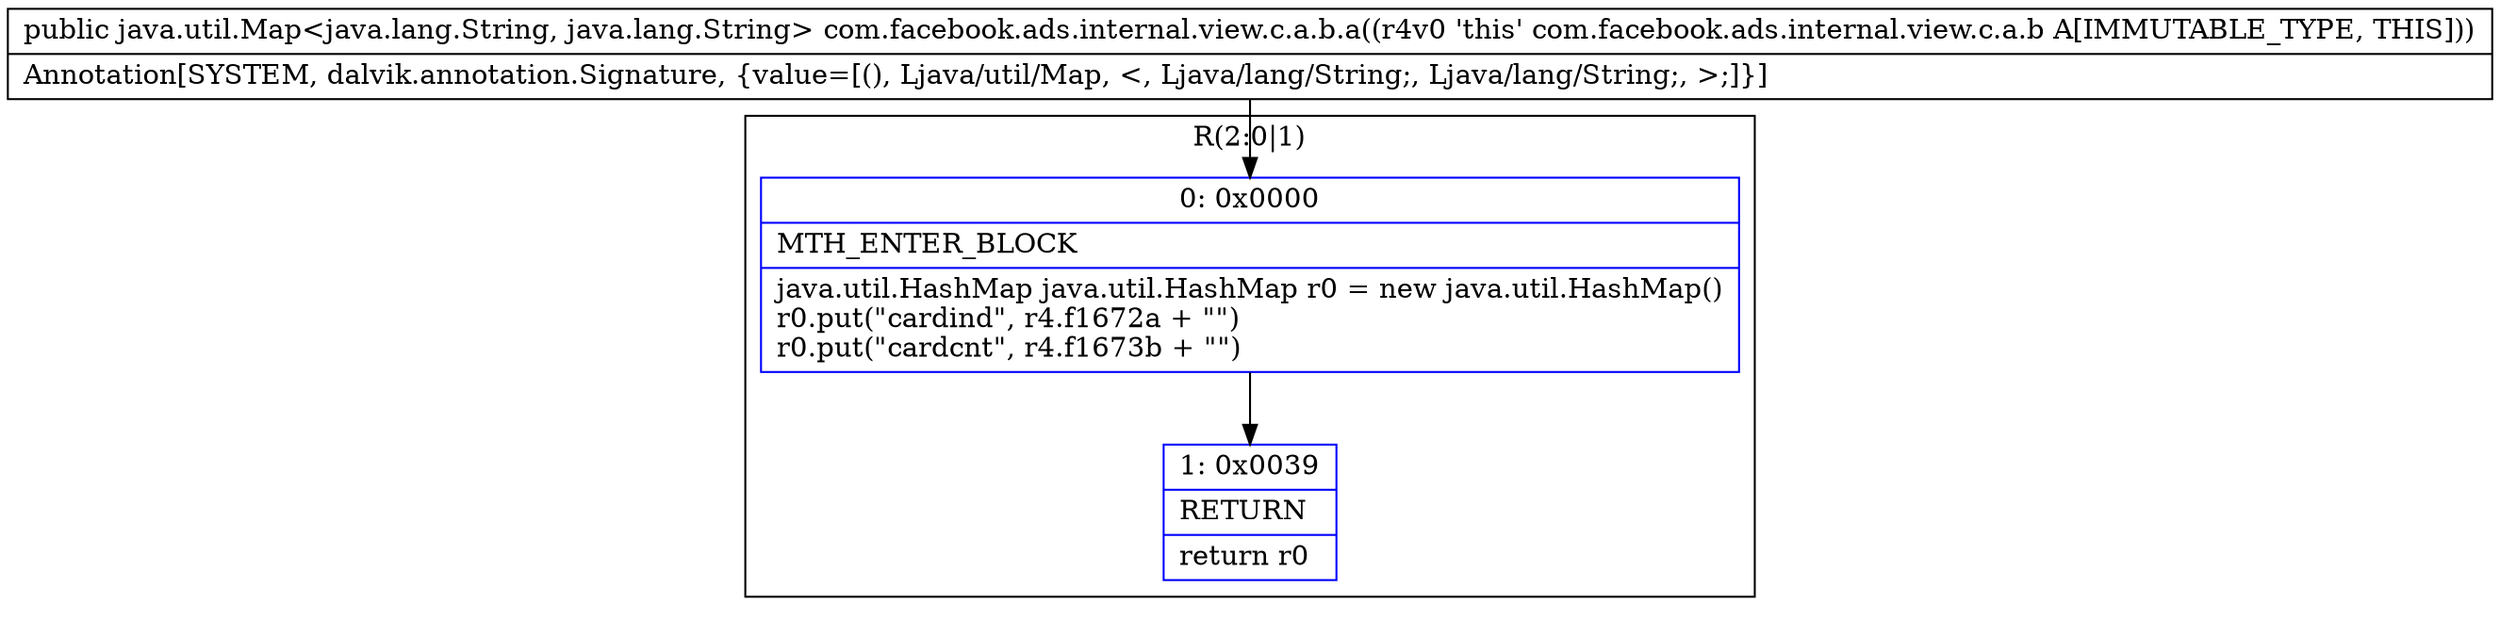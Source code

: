 digraph "CFG forcom.facebook.ads.internal.view.c.a.b.a()Ljava\/util\/Map;" {
subgraph cluster_Region_110102230 {
label = "R(2:0|1)";
node [shape=record,color=blue];
Node_0 [shape=record,label="{0\:\ 0x0000|MTH_ENTER_BLOCK\l|java.util.HashMap java.util.HashMap r0 = new java.util.HashMap()\lr0.put(\"cardind\", r4.f1672a + \"\")\lr0.put(\"cardcnt\", r4.f1673b + \"\")\l}"];
Node_1 [shape=record,label="{1\:\ 0x0039|RETURN\l|return r0\l}"];
}
MethodNode[shape=record,label="{public java.util.Map\<java.lang.String, java.lang.String\> com.facebook.ads.internal.view.c.a.b.a((r4v0 'this' com.facebook.ads.internal.view.c.a.b A[IMMUTABLE_TYPE, THIS]))  | Annotation[SYSTEM, dalvik.annotation.Signature, \{value=[(), Ljava\/util\/Map, \<, Ljava\/lang\/String;, Ljava\/lang\/String;, \>;]\}]\l}"];
MethodNode -> Node_0;
Node_0 -> Node_1;
}

